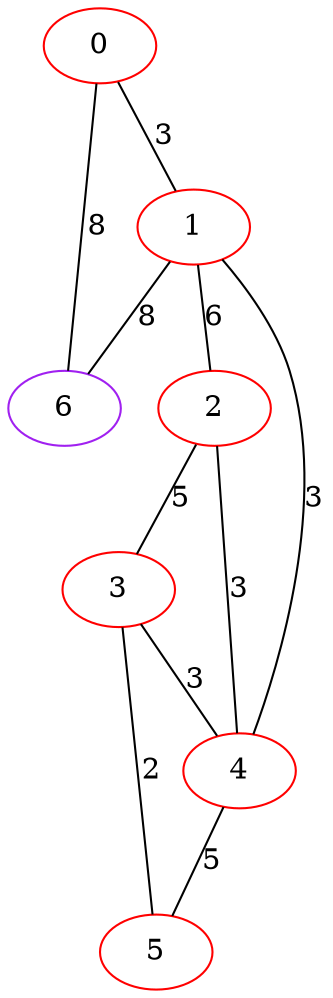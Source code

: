 graph "" {
0 [color=red, weight=1];
1 [color=red, weight=1];
2 [color=red, weight=1];
3 [color=red, weight=1];
4 [color=red, weight=1];
5 [color=red, weight=1];
6 [color=purple, weight=4];
0 -- 1  [key=0, label=3];
0 -- 6  [key=0, label=8];
1 -- 2  [key=0, label=6];
1 -- 4  [key=0, label=3];
1 -- 6  [key=0, label=8];
2 -- 3  [key=0, label=5];
2 -- 4  [key=0, label=3];
3 -- 4  [key=0, label=3];
3 -- 5  [key=0, label=2];
4 -- 5  [key=0, label=5];
}
